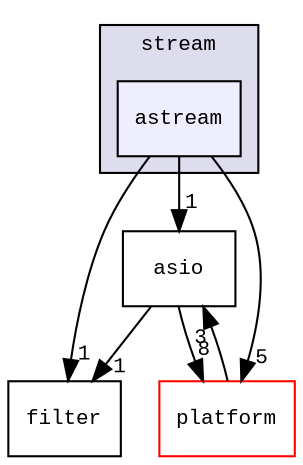 digraph "src/stream/astream" {
  compound=true
  node [ fontsize="10", fontname="CourierNew"];
  edge [ labelfontsize="10", labelfontname="CourierNew"];
  subgraph clusterdir_090521d29e73b40f7fc0a63254d8965e {
    graph [ bgcolor="#ddddee", pencolor="black", label="stream" fontname="CourierNew", fontsize="10", URL="dir_090521d29e73b40f7fc0a63254d8965e.html"]
  dir_4dee969fd6a75c33789211327433b984 [shape=box, label="astream", style="filled", fillcolor="#eeeeff", pencolor="black", URL="dir_4dee969fd6a75c33789211327433b984.html"];
  }
  dir_8681a82a265081a91d191144ff606af9 [shape=box label="filter" URL="dir_8681a82a265081a91d191144ff606af9.html"];
  dir_16a916fe4812f76ff8ca083dfa2c5cc7 [shape=box label="asio" URL="dir_16a916fe4812f76ff8ca083dfa2c5cc7.html"];
  dir_4b68c2fef3e151b6b93d5e93b14f1857 [shape=box label="platform" fillcolor="white" style="filled" color="red" URL="dir_4b68c2fef3e151b6b93d5e93b14f1857.html"];
  dir_16a916fe4812f76ff8ca083dfa2c5cc7->dir_8681a82a265081a91d191144ff606af9 [headlabel="1", labeldistance=1.5 headhref="dir_000002_000005.html"];
  dir_16a916fe4812f76ff8ca083dfa2c5cc7->dir_4b68c2fef3e151b6b93d5e93b14f1857 [headlabel="8", labeldistance=1.5 headhref="dir_000002_000026.html"];
  dir_4dee969fd6a75c33789211327433b984->dir_8681a82a265081a91d191144ff606af9 [headlabel="1", labeldistance=1.5 headhref="dir_000044_000005.html"];
  dir_4dee969fd6a75c33789211327433b984->dir_16a916fe4812f76ff8ca083dfa2c5cc7 [headlabel="1", labeldistance=1.5 headhref="dir_000044_000002.html"];
  dir_4dee969fd6a75c33789211327433b984->dir_4b68c2fef3e151b6b93d5e93b14f1857 [headlabel="5", labeldistance=1.5 headhref="dir_000044_000026.html"];
  dir_4b68c2fef3e151b6b93d5e93b14f1857->dir_16a916fe4812f76ff8ca083dfa2c5cc7 [headlabel="3", labeldistance=1.5 headhref="dir_000026_000002.html"];
}
